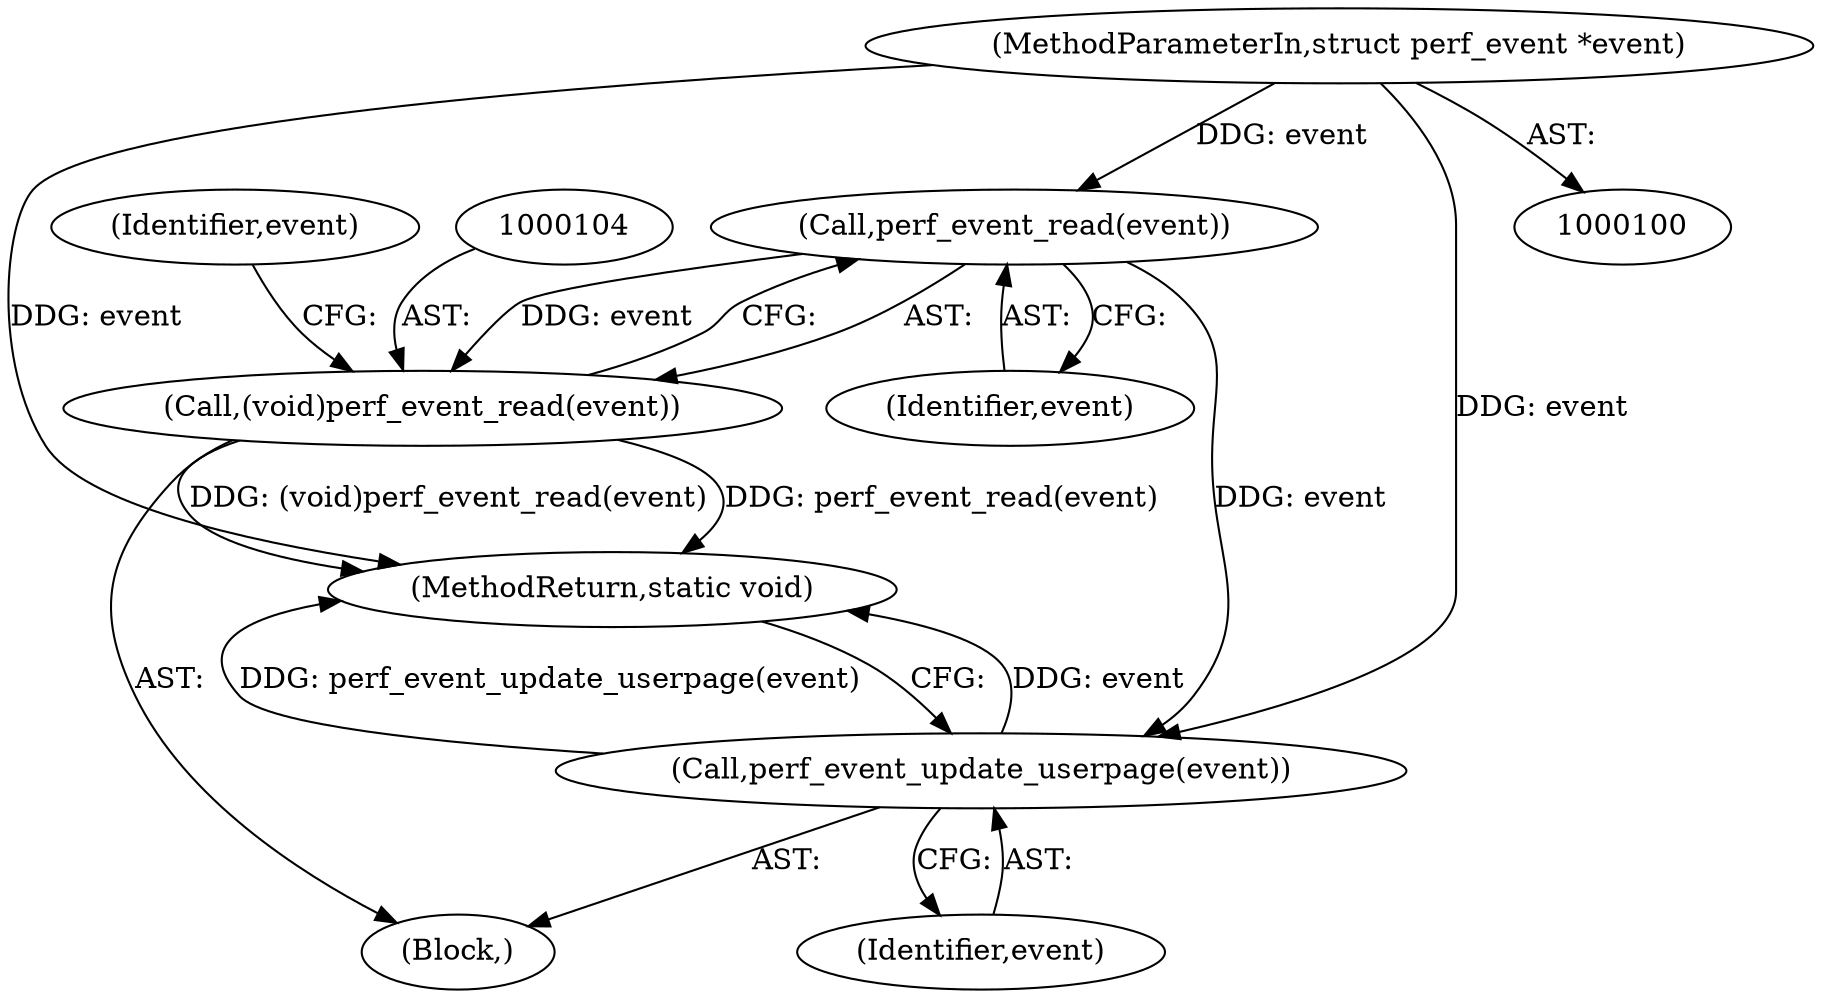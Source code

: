 digraph "0_linux_f63a8daa5812afef4f06c962351687e1ff9ccb2b_6@API" {
"1000105" [label="(Call,perf_event_read(event))"];
"1000101" [label="(MethodParameterIn,struct perf_event *event)"];
"1000103" [label="(Call,(void)perf_event_read(event))"];
"1000113" [label="(Call,perf_event_update_userpage(event))"];
"1000114" [label="(Identifier,event)"];
"1000110" [label="(Identifier,event)"];
"1000103" [label="(Call,(void)perf_event_read(event))"];
"1000102" [label="(Block,)"];
"1000113" [label="(Call,perf_event_update_userpage(event))"];
"1000106" [label="(Identifier,event)"];
"1000101" [label="(MethodParameterIn,struct perf_event *event)"];
"1000105" [label="(Call,perf_event_read(event))"];
"1000115" [label="(MethodReturn,static void)"];
"1000105" -> "1000103"  [label="AST: "];
"1000105" -> "1000106"  [label="CFG: "];
"1000106" -> "1000105"  [label="AST: "];
"1000103" -> "1000105"  [label="CFG: "];
"1000105" -> "1000103"  [label="DDG: event"];
"1000101" -> "1000105"  [label="DDG: event"];
"1000105" -> "1000113"  [label="DDG: event"];
"1000101" -> "1000100"  [label="AST: "];
"1000101" -> "1000115"  [label="DDG: event"];
"1000101" -> "1000113"  [label="DDG: event"];
"1000103" -> "1000102"  [label="AST: "];
"1000104" -> "1000103"  [label="AST: "];
"1000110" -> "1000103"  [label="CFG: "];
"1000103" -> "1000115"  [label="DDG: perf_event_read(event)"];
"1000103" -> "1000115"  [label="DDG: (void)perf_event_read(event)"];
"1000113" -> "1000102"  [label="AST: "];
"1000113" -> "1000114"  [label="CFG: "];
"1000114" -> "1000113"  [label="AST: "];
"1000115" -> "1000113"  [label="CFG: "];
"1000113" -> "1000115"  [label="DDG: event"];
"1000113" -> "1000115"  [label="DDG: perf_event_update_userpage(event)"];
}
